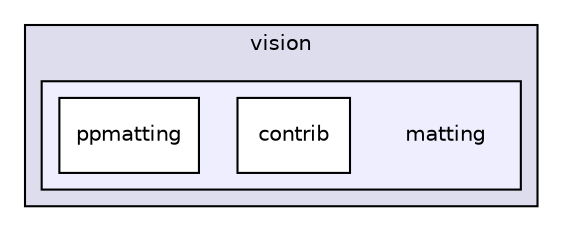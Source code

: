 digraph "/build/FastDeploy/fastdeploy/vision/matting" {
  compound=true
  node [ fontsize="10", fontname="Helvetica"];
  edge [ labelfontsize="10", labelfontname="Helvetica"];
  subgraph clusterdir_e0f97e9c6c2e64a15c9e5b824b806a92 {
    graph [ bgcolor="#ddddee", pencolor="black", label="vision" fontname="Helvetica", fontsize="10", URL="dir_e0f97e9c6c2e64a15c9e5b824b806a92.html"]
  subgraph clusterdir_2e97703dae4e901bcdac129cf980fe59 {
    graph [ bgcolor="#eeeeff", pencolor="black", label="" URL="dir_2e97703dae4e901bcdac129cf980fe59.html"];
    dir_2e97703dae4e901bcdac129cf980fe59 [shape=plaintext label="matting"];
    dir_6f21e66f2643bdefb3ee68cf99108454 [shape=box label="contrib" color="black" fillcolor="white" style="filled" URL="dir_6f21e66f2643bdefb3ee68cf99108454.html"];
    dir_1cb460650efe8efa91d42d9520fb7e59 [shape=box label="ppmatting" color="black" fillcolor="white" style="filled" URL="dir_1cb460650efe8efa91d42d9520fb7e59.html"];
  }
  }
}
